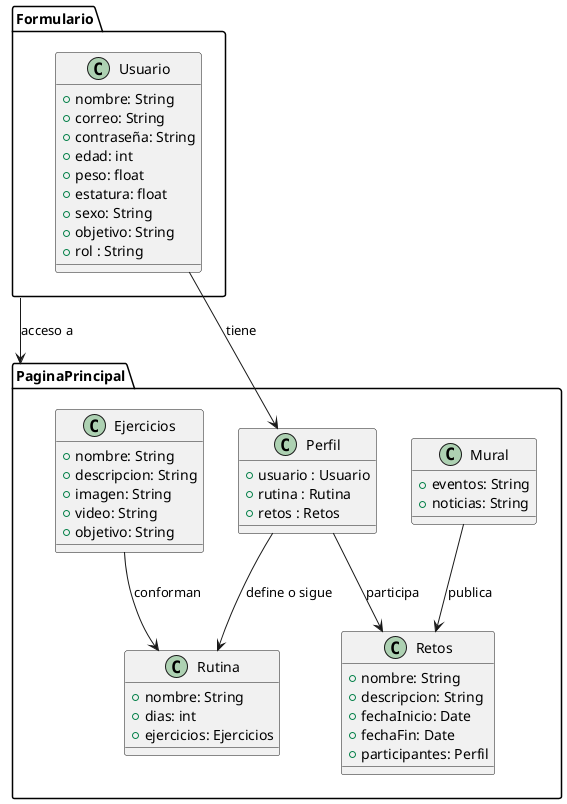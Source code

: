 @startuml evas

package "Formulario" {
    class Usuario{
        +nombre: String
        +correo: String
        +contraseña: String
        +edad: int
        +peso: float
        +estatura: float
        +sexo: String
        +objetivo: String
        +rol : String
    }
}

package "PaginaPrincipal" {
    class Ejercicios{
        +nombre: String
        +descripcion: String
        +imagen: String
        +video: String
        +objetivo: String
    }
    class Mural{
        +eventos: String
        +noticias: String
    }
    class Perfil{
        +usuario : Usuario
        +rutina : Rutina
        +retos : Retos
    }
    class Rutina{
        +nombre: String
        +dias: int
        +ejercicios: Ejercicios
    }
    class Retos{
        +nombre: String
        +descripcion: String
        +fechaInicio: Date
        +fechaFin: Date
        +participantes: Perfil
    }
}

Formulario --> PaginaPrincipal : acceso a

Usuario --> Perfil : tiene

Perfil --> Rutina : define o sigue
Perfil --> Retos : participa

Mural --> Retos : publica
Ejercicios --> Rutina : conforman

@enduml
